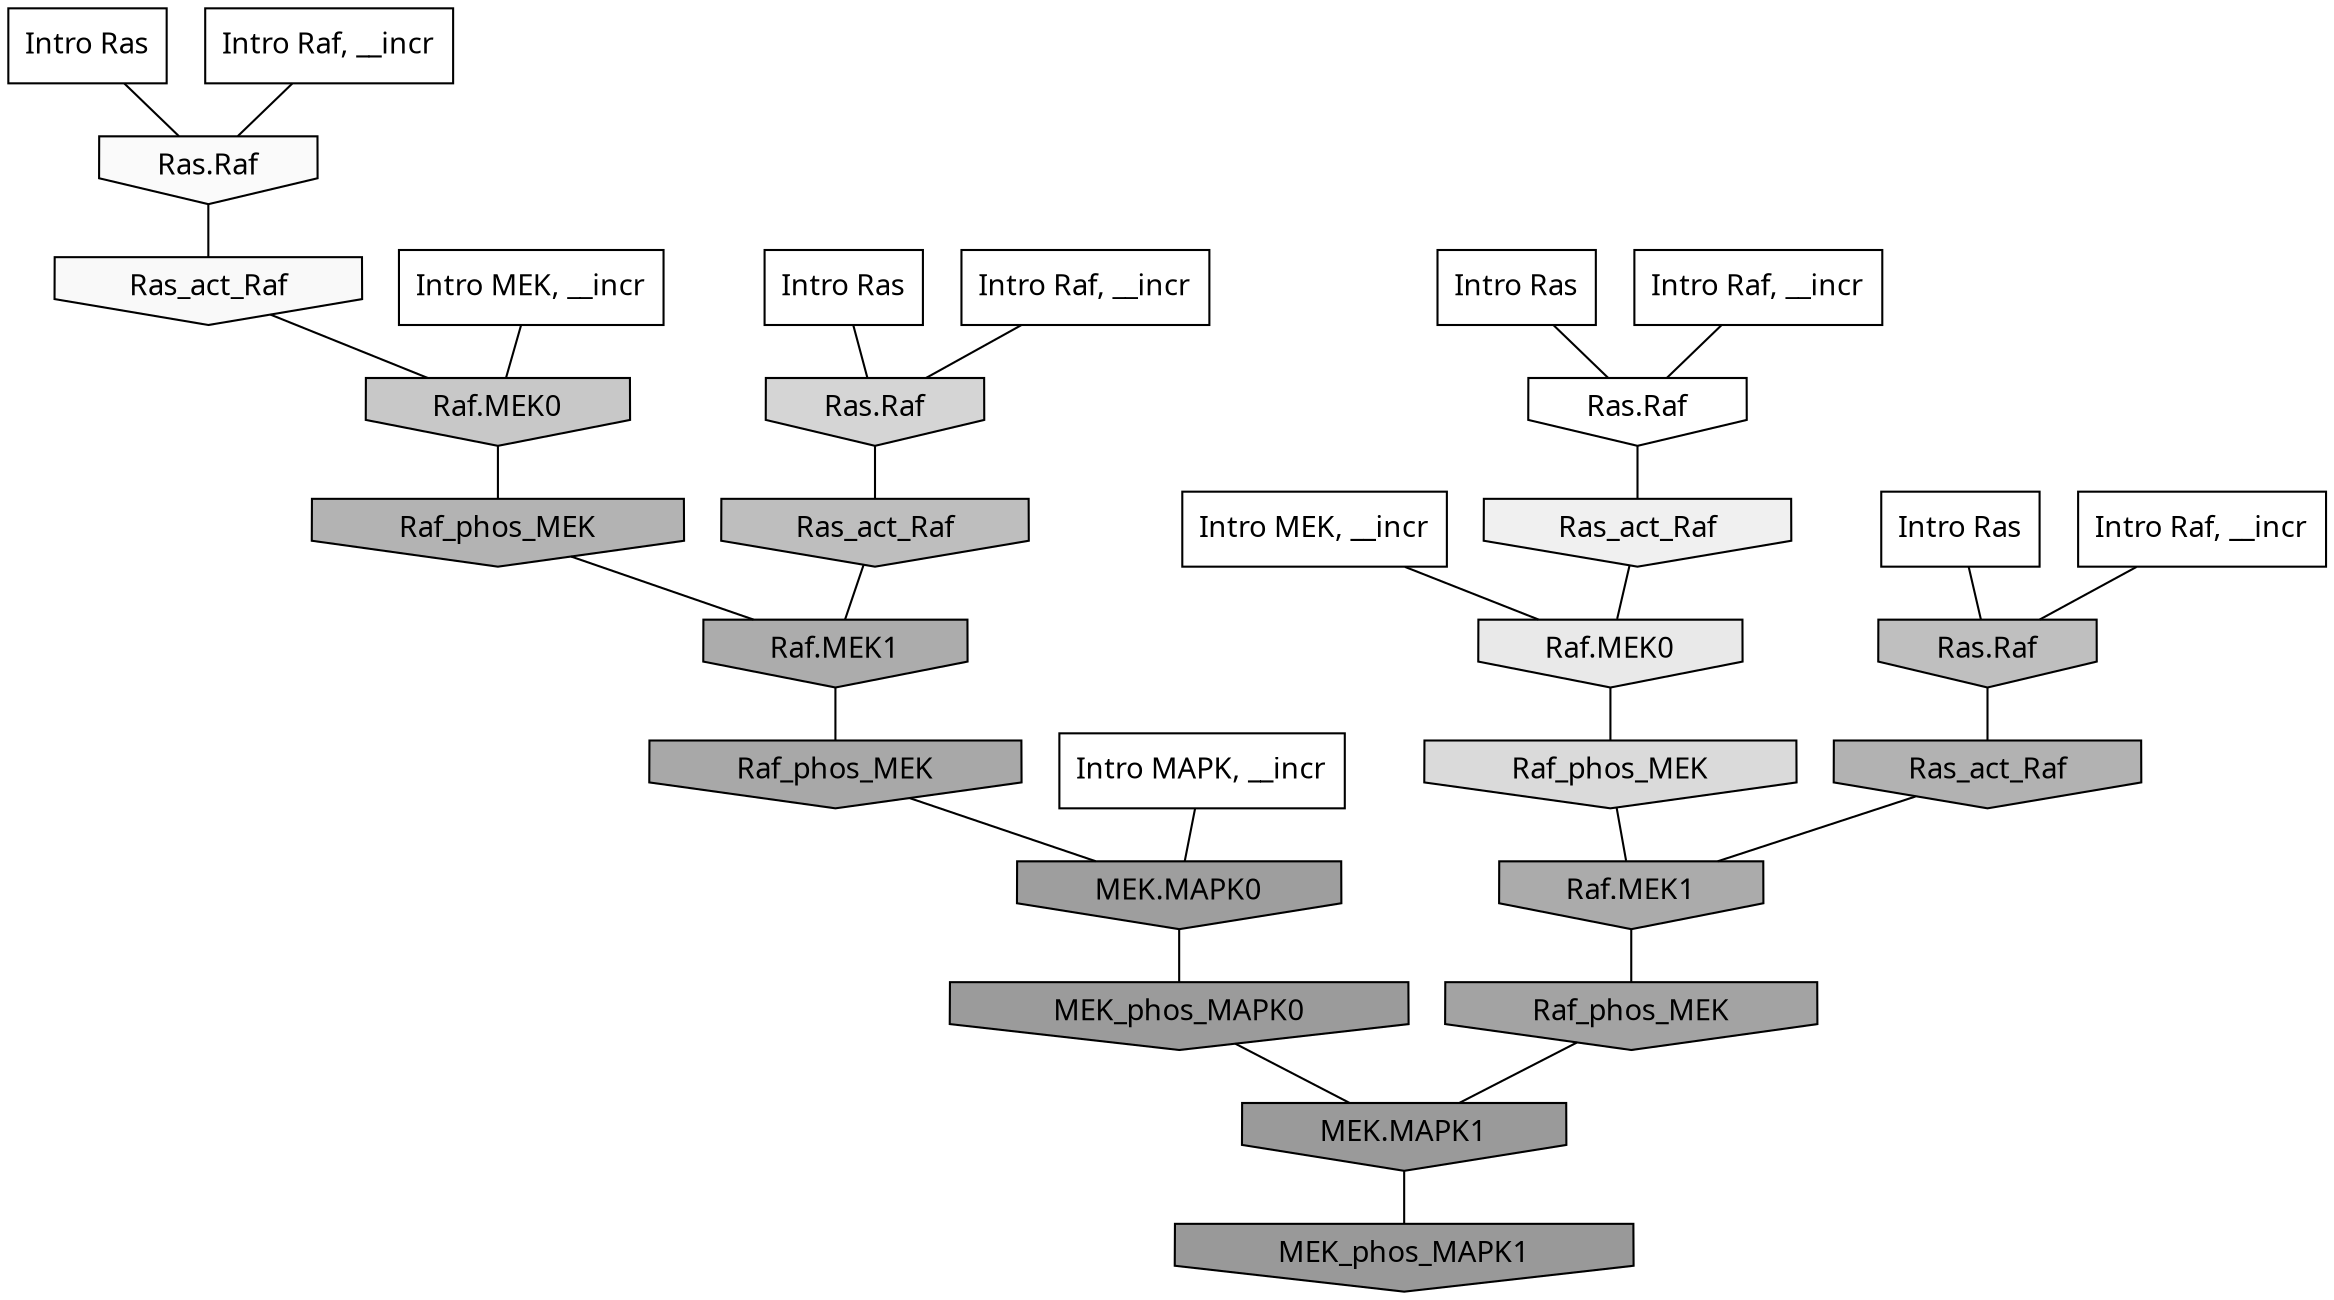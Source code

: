 digraph G{
  rankdir="TB";
  ranksep=0.30;
  node [fontname="CMU Serif"];
  edge [fontname="CMU Serif"];
  
  33 [label="Intro Ras", shape=rectangle, style=filled, fillcolor="0.000 0.000 1.000"]
  
  36 [label="Intro Ras", shape=rectangle, style=filled, fillcolor="0.000 0.000 1.000"]
  
  74 [label="Intro Ras", shape=rectangle, style=filled, fillcolor="0.000 0.000 1.000"]
  
  85 [label="Intro Ras", shape=rectangle, style=filled, fillcolor="0.000 0.000 1.000"]
  
  602 [label="Intro Raf, __incr", shape=rectangle, style=filled, fillcolor="0.000 0.000 1.000"]
  
  764 [label="Intro Raf, __incr", shape=rectangle, style=filled, fillcolor="0.000 0.000 1.000"]
  
  983 [label="Intro Raf, __incr", shape=rectangle, style=filled, fillcolor="0.000 0.000 1.000"]
  
  1094 [label="Intro Raf, __incr", shape=rectangle, style=filled, fillcolor="0.000 0.000 1.000"]
  
  1480 [label="Intro MEK, __incr", shape=rectangle, style=filled, fillcolor="0.000 0.000 1.000"]
  
  1957 [label="Intro MEK, __incr", shape=rectangle, style=filled, fillcolor="0.000 0.000 1.000"]
  
  2408 [label="Intro MAPK, __incr", shape=rectangle, style=filled, fillcolor="0.000 0.000 1.000"]
  
  3272 [label="Ras.Raf", shape=invhouse, style=filled, fillcolor="0.000 0.000 1.000"]
  
  3426 [label="Ras.Raf", shape=invhouse, style=filled, fillcolor="0.000 0.000 0.978"]
  
  3447 [label="Ras_act_Raf", shape=invhouse, style=filled, fillcolor="0.000 0.000 0.975"]
  
  3725 [label="Ras_act_Raf", shape=invhouse, style=filled, fillcolor="0.000 0.000 0.940"]
  
  4100 [label="Raf.MEK0", shape=invhouse, style=filled, fillcolor="0.000 0.000 0.913"]
  
  4961 [label="Raf_phos_MEK", shape=invhouse, style=filled, fillcolor="0.000 0.000 0.853"]
  
  5234 [label="Ras.Raf", shape=invhouse, style=filled, fillcolor="0.000 0.000 0.835"]
  
  6124 [label="Raf.MEK0", shape=invhouse, style=filled, fillcolor="0.000 0.000 0.783"]
  
  6926 [label="Ras.Raf", shape=invhouse, style=filled, fillcolor="0.000 0.000 0.749"]
  
  7056 [label="Ras_act_Raf", shape=invhouse, style=filled, fillcolor="0.000 0.000 0.743"]
  
  8360 [label="Raf_phos_MEK", shape=invhouse, style=filled, fillcolor="0.000 0.000 0.700"]
  
  8463 [label="Ras_act_Raf", shape=invhouse, style=filled, fillcolor="0.000 0.000 0.697"]
  
  9137 [label="Raf.MEK1", shape=invhouse, style=filled, fillcolor="0.000 0.000 0.675"]
  
  9319 [label="Raf.MEK1", shape=invhouse, style=filled, fillcolor="0.000 0.000 0.671"]
  
  9864 [label="Raf_phos_MEK", shape=invhouse, style=filled, fillcolor="0.000 0.000 0.659"]
  
  10714 [label="Raf_phos_MEK", shape=invhouse, style=filled, fillcolor="0.000 0.000 0.639"]
  
  11668 [label="MEK.MAPK0", shape=invhouse, style=filled, fillcolor="0.000 0.000 0.620"]
  
  12262 [label="MEK_phos_MAPK0", shape=invhouse, style=filled, fillcolor="0.000 0.000 0.609"]
  
  12505 [label="MEK.MAPK1", shape=invhouse, style=filled, fillcolor="0.000 0.000 0.604"]
  
  12769 [label="MEK_phos_MAPK1", shape=invhouse, style=filled, fillcolor="0.000 0.000 0.600"]
  
  
  12505 -> 12769 [dir=none, color="0.000 0.000 0.000"] 
  12262 -> 12505 [dir=none, color="0.000 0.000 0.000"] 
  11668 -> 12262 [dir=none, color="0.000 0.000 0.000"] 
  10714 -> 12505 [dir=none, color="0.000 0.000 0.000"] 
  9864 -> 11668 [dir=none, color="0.000 0.000 0.000"] 
  9319 -> 10714 [dir=none, color="0.000 0.000 0.000"] 
  9137 -> 9864 [dir=none, color="0.000 0.000 0.000"] 
  8463 -> 9319 [dir=none, color="0.000 0.000 0.000"] 
  8360 -> 9137 [dir=none, color="0.000 0.000 0.000"] 
  7056 -> 9137 [dir=none, color="0.000 0.000 0.000"] 
  6926 -> 8463 [dir=none, color="0.000 0.000 0.000"] 
  6124 -> 8360 [dir=none, color="0.000 0.000 0.000"] 
  5234 -> 7056 [dir=none, color="0.000 0.000 0.000"] 
  4961 -> 9319 [dir=none, color="0.000 0.000 0.000"] 
  4100 -> 4961 [dir=none, color="0.000 0.000 0.000"] 
  3725 -> 4100 [dir=none, color="0.000 0.000 0.000"] 
  3447 -> 6124 [dir=none, color="0.000 0.000 0.000"] 
  3426 -> 3447 [dir=none, color="0.000 0.000 0.000"] 
  3272 -> 3725 [dir=none, color="0.000 0.000 0.000"] 
  2408 -> 11668 [dir=none, color="0.000 0.000 0.000"] 
  1957 -> 6124 [dir=none, color="0.000 0.000 0.000"] 
  1480 -> 4100 [dir=none, color="0.000 0.000 0.000"] 
  1094 -> 5234 [dir=none, color="0.000 0.000 0.000"] 
  983 -> 3426 [dir=none, color="0.000 0.000 0.000"] 
  764 -> 6926 [dir=none, color="0.000 0.000 0.000"] 
  602 -> 3272 [dir=none, color="0.000 0.000 0.000"] 
  85 -> 5234 [dir=none, color="0.000 0.000 0.000"] 
  74 -> 3272 [dir=none, color="0.000 0.000 0.000"] 
  36 -> 6926 [dir=none, color="0.000 0.000 0.000"] 
  33 -> 3426 [dir=none, color="0.000 0.000 0.000"] 
  
  }
